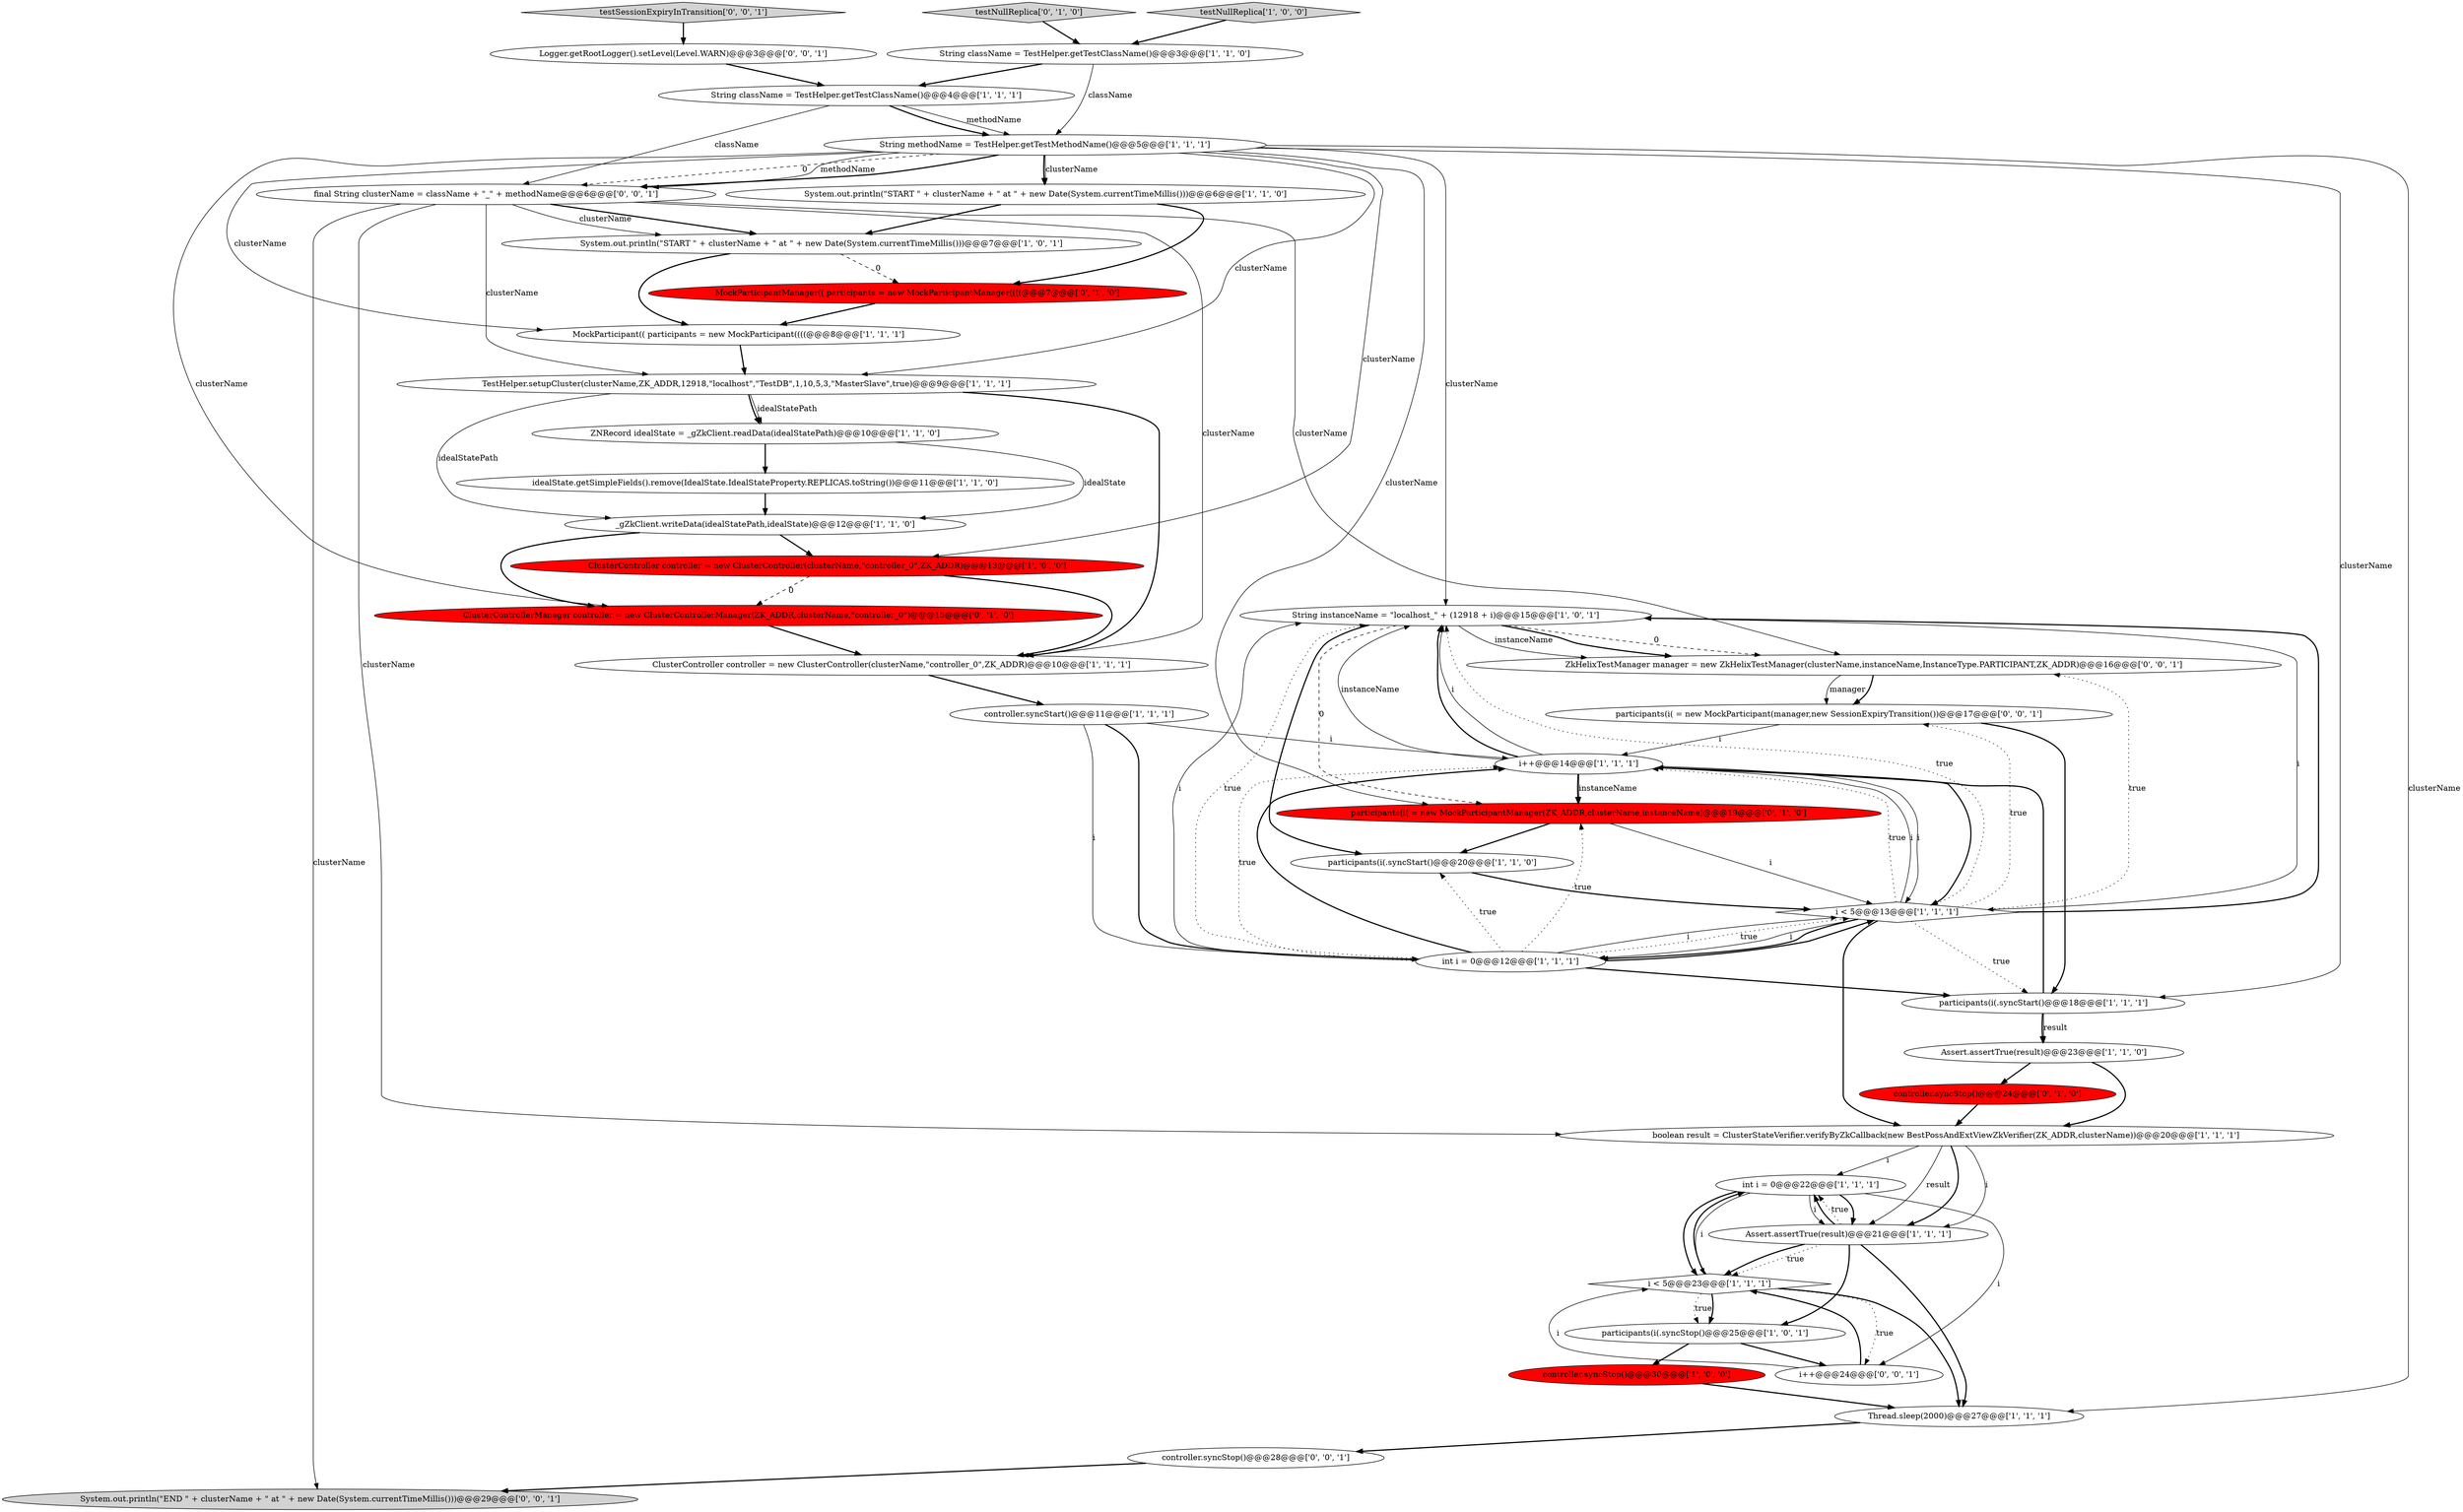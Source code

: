 digraph {
10 [style = filled, label = "String instanceName = \"localhost_\" + (12918 + i)@@@15@@@['1', '0', '1']", fillcolor = white, shape = ellipse image = "AAA0AAABBB1BBB"];
3 [style = filled, label = "controller.syncStop()@@@30@@@['1', '0', '0']", fillcolor = red, shape = ellipse image = "AAA1AAABBB1BBB"];
25 [style = filled, label = "_gZkClient.writeData(idealStatePath,idealState)@@@12@@@['1', '1', '0']", fillcolor = white, shape = ellipse image = "AAA0AAABBB1BBB"];
5 [style = filled, label = "System.out.println(\"START \" + clusterName + \" at \" + new Date(System.currentTimeMillis()))@@@7@@@['1', '0', '1']", fillcolor = white, shape = ellipse image = "AAA0AAABBB1BBB"];
15 [style = filled, label = "TestHelper.setupCluster(clusterName,ZK_ADDR,12918,\"localhost\",\"TestDB\",1,10,5,3,\"MasterSlave\",true)@@@9@@@['1', '1', '1']", fillcolor = white, shape = ellipse image = "AAA0AAABBB1BBB"];
26 [style = filled, label = "idealState.getSimpleFields().remove(IdealState.IdealStateProperty.REPLICAS.toString())@@@11@@@['1', '1', '0']", fillcolor = white, shape = ellipse image = "AAA0AAABBB1BBB"];
36 [style = filled, label = "participants(i( = new MockParticipant(manager,new SessionExpiryTransition())@@@17@@@['0', '0', '1']", fillcolor = white, shape = ellipse image = "AAA0AAABBB3BBB"];
38 [style = filled, label = "ZkHelixTestManager manager = new ZkHelixTestManager(clusterName,instanceName,InstanceType.PARTICIPANT,ZK_ADDR)@@@16@@@['0', '0', '1']", fillcolor = white, shape = ellipse image = "AAA0AAABBB3BBB"];
35 [style = filled, label = "final String clusterName = className + \"_\" + methodName@@@6@@@['0', '0', '1']", fillcolor = white, shape = ellipse image = "AAA0AAABBB3BBB"];
28 [style = filled, label = "controller.syncStop()@@@24@@@['0', '1', '0']", fillcolor = red, shape = ellipse image = "AAA1AAABBB2BBB"];
8 [style = filled, label = "participants(i(.syncStart()@@@20@@@['1', '1', '0']", fillcolor = white, shape = ellipse image = "AAA0AAABBB1BBB"];
7 [style = filled, label = "Assert.assertTrue(result)@@@23@@@['1', '1', '0']", fillcolor = white, shape = ellipse image = "AAA0AAABBB1BBB"];
21 [style = filled, label = "i < 5@@@13@@@['1', '1', '1']", fillcolor = white, shape = diamond image = "AAA0AAABBB1BBB"];
31 [style = filled, label = "MockParticipantManager(( participants = new MockParticipantManager((((@@@7@@@['0', '1', '0']", fillcolor = red, shape = ellipse image = "AAA1AAABBB2BBB"];
20 [style = filled, label = "ClusterController controller = new ClusterController(clusterName,\"controller_0\",ZK_ADDR)@@@13@@@['1', '0', '0']", fillcolor = red, shape = ellipse image = "AAA1AAABBB1BBB"];
1 [style = filled, label = "String className = TestHelper.getTestClassName()@@@3@@@['1', '1', '0']", fillcolor = white, shape = ellipse image = "AAA0AAABBB1BBB"];
19 [style = filled, label = "Thread.sleep(2000)@@@27@@@['1', '1', '1']", fillcolor = white, shape = ellipse image = "AAA0AAABBB1BBB"];
4 [style = filled, label = "controller.syncStart()@@@11@@@['1', '1', '1']", fillcolor = white, shape = ellipse image = "AAA0AAABBB1BBB"];
22 [style = filled, label = "i < 5@@@23@@@['1', '1', '1']", fillcolor = white, shape = diamond image = "AAA0AAABBB1BBB"];
39 [style = filled, label = "Logger.getRootLogger().setLevel(Level.WARN)@@@3@@@['0', '0', '1']", fillcolor = white, shape = ellipse image = "AAA0AAABBB3BBB"];
24 [style = filled, label = "int i = 0@@@22@@@['1', '1', '1']", fillcolor = white, shape = ellipse image = "AAA0AAABBB1BBB"];
2 [style = filled, label = "Assert.assertTrue(result)@@@21@@@['1', '1', '1']", fillcolor = white, shape = ellipse image = "AAA0AAABBB1BBB"];
16 [style = filled, label = "System.out.println(\"START \" + clusterName + \" at \" + new Date(System.currentTimeMillis()))@@@6@@@['1', '1', '0']", fillcolor = white, shape = ellipse image = "AAA0AAABBB1BBB"];
32 [style = filled, label = "ClusterControllerManager controller = new ClusterControllerManager(ZK_ADDR,clusterName,\"controller_0\")@@@13@@@['0', '1', '0']", fillcolor = red, shape = ellipse image = "AAA1AAABBB2BBB"];
37 [style = filled, label = "System.out.println(\"END \" + clusterName + \" at \" + new Date(System.currentTimeMillis()))@@@29@@@['0', '0', '1']", fillcolor = lightgray, shape = ellipse image = "AAA0AAABBB3BBB"];
40 [style = filled, label = "controller.syncStop()@@@28@@@['0', '0', '1']", fillcolor = white, shape = ellipse image = "AAA0AAABBB3BBB"];
33 [style = filled, label = "i++@@@24@@@['0', '0', '1']", fillcolor = white, shape = ellipse image = "AAA0AAABBB3BBB"];
6 [style = filled, label = "ClusterController controller = new ClusterController(clusterName,\"controller_0\",ZK_ADDR)@@@10@@@['1', '1', '1']", fillcolor = white, shape = ellipse image = "AAA0AAABBB1BBB"];
0 [style = filled, label = "String className = TestHelper.getTestClassName()@@@4@@@['1', '1', '1']", fillcolor = white, shape = ellipse image = "AAA0AAABBB1BBB"];
12 [style = filled, label = "testNullReplica['1', '0', '0']", fillcolor = lightgray, shape = diamond image = "AAA0AAABBB1BBB"];
18 [style = filled, label = "i++@@@14@@@['1', '1', '1']", fillcolor = white, shape = ellipse image = "AAA0AAABBB1BBB"];
11 [style = filled, label = "ZNRecord idealState = _gZkClient.readData(idealStatePath)@@@10@@@['1', '1', '0']", fillcolor = white, shape = ellipse image = "AAA0AAABBB1BBB"];
27 [style = filled, label = "MockParticipant(( participants = new MockParticipant((((@@@8@@@['1', '1', '1']", fillcolor = white, shape = ellipse image = "AAA0AAABBB1BBB"];
13 [style = filled, label = "boolean result = ClusterStateVerifier.verifyByZkCallback(new BestPossAndExtViewZkVerifier(ZK_ADDR,clusterName))@@@20@@@['1', '1', '1']", fillcolor = white, shape = ellipse image = "AAA0AAABBB1BBB"];
14 [style = filled, label = "participants(i(.syncStart()@@@18@@@['1', '1', '1']", fillcolor = white, shape = ellipse image = "AAA0AAABBB1BBB"];
17 [style = filled, label = "int i = 0@@@12@@@['1', '1', '1']", fillcolor = white, shape = ellipse image = "AAA0AAABBB1BBB"];
29 [style = filled, label = "participants(i( = new MockParticipantManager(ZK_ADDR,clusterName,instanceName)@@@19@@@['0', '1', '0']", fillcolor = red, shape = ellipse image = "AAA1AAABBB2BBB"];
34 [style = filled, label = "testSessionExpiryInTransition['0', '0', '1']", fillcolor = lightgray, shape = diamond image = "AAA0AAABBB3BBB"];
23 [style = filled, label = "participants(i(.syncStop()@@@25@@@['1', '0', '1']", fillcolor = white, shape = ellipse image = "AAA0AAABBB1BBB"];
9 [style = filled, label = "String methodName = TestHelper.getTestMethodName()@@@5@@@['1', '1', '1']", fillcolor = white, shape = ellipse image = "AAA0AAABBB1BBB"];
30 [style = filled, label = "testNullReplica['0', '1', '0']", fillcolor = lightgray, shape = diamond image = "AAA0AAABBB2BBB"];
21->10 [style = bold, label=""];
35->15 [style = solid, label="clusterName"];
2->22 [style = dotted, label="true"];
18->10 [style = solid, label="i"];
21->18 [style = dotted, label="true"];
10->38 [style = dashed, label="0"];
0->9 [style = solid, label="methodName"];
24->22 [style = solid, label="i"];
32->6 [style = bold, label=""];
27->15 [style = bold, label=""];
9->16 [style = bold, label=""];
9->35 [style = bold, label=""];
9->16 [style = solid, label="clusterName"];
21->38 [style = dotted, label="true"];
14->7 [style = bold, label=""];
2->23 [style = bold, label=""];
17->8 [style = dotted, label="true"];
23->33 [style = bold, label=""];
15->11 [style = bold, label=""];
10->8 [style = bold, label=""];
3->19 [style = bold, label=""];
17->14 [style = bold, label=""];
14->7 [style = solid, label="result"];
20->32 [style = dashed, label="0"];
2->24 [style = bold, label=""];
17->21 [style = bold, label=""];
40->37 [style = bold, label=""];
21->13 [style = bold, label=""];
11->25 [style = solid, label="idealState"];
22->23 [style = dotted, label="true"];
2->24 [style = dotted, label="true"];
1->9 [style = solid, label="className"];
15->11 [style = solid, label="idealStatePath"];
9->14 [style = solid, label="clusterName"];
22->33 [style = dotted, label="true"];
23->3 [style = bold, label=""];
1->0 [style = bold, label=""];
10->29 [style = dashed, label="0"];
18->10 [style = solid, label="instanceName"];
12->1 [style = bold, label=""];
36->14 [style = bold, label=""];
22->23 [style = bold, label=""];
18->29 [style = solid, label="instanceName"];
4->17 [style = solid, label="i"];
17->21 [style = solid, label="i"];
35->5 [style = bold, label=""];
6->4 [style = bold, label=""];
33->22 [style = solid, label="i"];
31->27 [style = bold, label=""];
10->21 [style = solid, label="i"];
9->19 [style = solid, label="clusterName"];
35->37 [style = solid, label="clusterName"];
13->2 [style = solid, label="result"];
14->18 [style = bold, label=""];
9->29 [style = solid, label="clusterName"];
10->38 [style = solid, label="instanceName"];
0->35 [style = solid, label="className"];
29->21 [style = solid, label="i"];
17->21 [style = dotted, label="true"];
38->36 [style = solid, label="manager"];
11->26 [style = bold, label=""];
9->15 [style = solid, label="clusterName"];
36->18 [style = solid, label="i"];
4->17 [style = bold, label=""];
17->18 [style = dotted, label="true"];
22->19 [style = bold, label=""];
4->18 [style = solid, label="i"];
21->10 [style = dotted, label="true"];
9->35 [style = dashed, label="0"];
25->20 [style = bold, label=""];
13->2 [style = solid, label="i"];
18->10 [style = bold, label=""];
7->28 [style = bold, label=""];
35->6 [style = solid, label="clusterName"];
16->31 [style = bold, label=""];
21->18 [style = solid, label="i"];
34->39 [style = bold, label=""];
5->31 [style = dashed, label="0"];
16->5 [style = bold, label=""];
13->24 [style = solid, label="i"];
24->33 [style = solid, label="i"];
17->29 [style = dotted, label="true"];
18->21 [style = bold, label=""];
19->40 [style = bold, label=""];
33->22 [style = bold, label=""];
10->38 [style = bold, label=""];
13->2 [style = bold, label=""];
17->10 [style = solid, label="i"];
7->13 [style = bold, label=""];
29->8 [style = bold, label=""];
15->25 [style = solid, label="idealStatePath"];
0->9 [style = bold, label=""];
21->17 [style = solid, label="i"];
2->19 [style = bold, label=""];
30->1 [style = bold, label=""];
24->2 [style = bold, label=""];
24->2 [style = solid, label="i"];
26->25 [style = bold, label=""];
25->32 [style = bold, label=""];
28->13 [style = bold, label=""];
38->36 [style = bold, label=""];
15->6 [style = bold, label=""];
20->6 [style = bold, label=""];
24->22 [style = bold, label=""];
21->36 [style = dotted, label="true"];
35->38 [style = solid, label="clusterName"];
17->10 [style = dotted, label="true"];
18->29 [style = bold, label=""];
39->0 [style = bold, label=""];
9->32 [style = solid, label="clusterName"];
18->21 [style = solid, label="i"];
21->14 [style = dotted, label="true"];
9->10 [style = solid, label="clusterName"];
8->21 [style = bold, label=""];
5->27 [style = bold, label=""];
22->24 [style = bold, label=""];
2->22 [style = bold, label=""];
9->20 [style = solid, label="clusterName"];
9->27 [style = solid, label="clusterName"];
35->5 [style = solid, label="clusterName"];
21->17 [style = bold, label=""];
35->13 [style = solid, label="clusterName"];
9->35 [style = solid, label="methodName"];
17->18 [style = bold, label=""];
}

